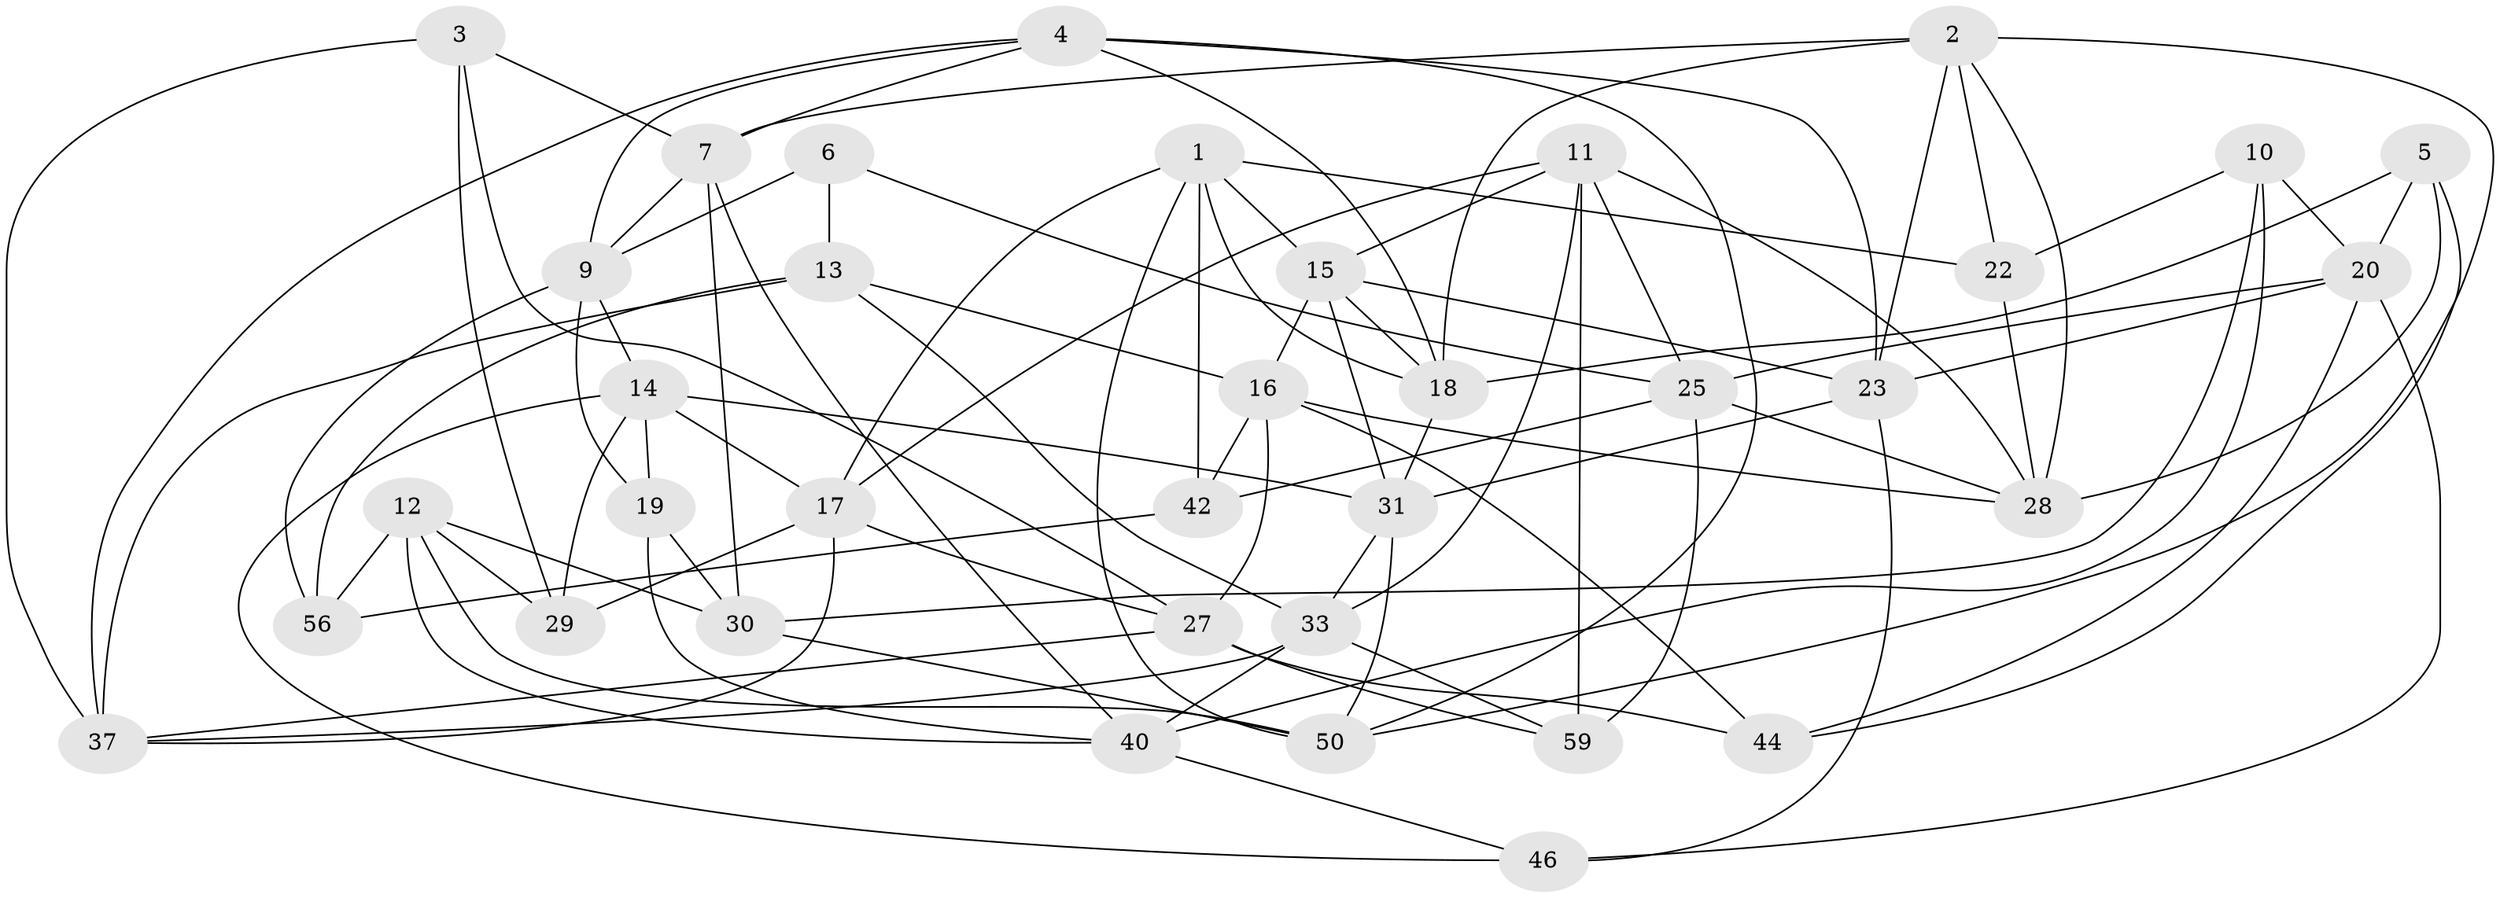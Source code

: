 // Generated by graph-tools (version 1.1) at 2025/24/03/03/25 07:24:26]
// undirected, 36 vertices, 94 edges
graph export_dot {
graph [start="1"]
  node [color=gray90,style=filled];
  1 [super="+53"];
  2 [super="+54"];
  3;
  4 [super="+34"];
  5;
  6;
  7 [super="+8"];
  9 [super="+60"];
  10;
  11 [super="+49"];
  12 [super="+21"];
  13 [super="+41"];
  14 [super="+32"];
  15 [super="+35"];
  16 [super="+48"];
  17 [super="+26"];
  18 [super="+43"];
  19;
  20 [super="+36"];
  22;
  23 [super="+24"];
  25 [super="+45"];
  27 [super="+55"];
  28 [super="+39"];
  29;
  30 [super="+47"];
  31 [super="+58"];
  33 [super="+38"];
  37 [super="+57"];
  40 [super="+52"];
  42;
  44;
  46;
  50 [super="+51"];
  56;
  59;
  1 -- 18;
  1 -- 42;
  1 -- 50;
  1 -- 22;
  1 -- 15;
  1 -- 17;
  2 -- 50;
  2 -- 18;
  2 -- 23;
  2 -- 22;
  2 -- 7;
  2 -- 28;
  3 -- 29;
  3 -- 37;
  3 -- 7;
  3 -- 27;
  4 -- 50;
  4 -- 18;
  4 -- 23;
  4 -- 9;
  4 -- 37;
  4 -- 7;
  5 -- 20;
  5 -- 44;
  5 -- 18;
  5 -- 28;
  6 -- 25;
  6 -- 13 [weight=2];
  6 -- 9;
  7 -- 9;
  7 -- 40;
  7 -- 30;
  9 -- 19;
  9 -- 56;
  9 -- 14;
  10 -- 22;
  10 -- 30;
  10 -- 20;
  10 -- 40;
  11 -- 33;
  11 -- 17;
  11 -- 28;
  11 -- 59;
  11 -- 25;
  11 -- 15;
  12 -- 29;
  12 -- 50;
  12 -- 30 [weight=2];
  12 -- 56;
  12 -- 40;
  13 -- 33;
  13 -- 16;
  13 -- 56;
  13 -- 37;
  14 -- 29;
  14 -- 46;
  14 -- 19;
  14 -- 31;
  14 -- 17;
  15 -- 23;
  15 -- 18;
  15 -- 31;
  15 -- 16;
  16 -- 42;
  16 -- 27;
  16 -- 28;
  16 -- 44;
  17 -- 27;
  17 -- 37;
  17 -- 29;
  18 -- 31;
  19 -- 40;
  19 -- 30;
  20 -- 25;
  20 -- 46;
  20 -- 44;
  20 -- 23;
  22 -- 28;
  23 -- 46;
  23 -- 31;
  25 -- 28;
  25 -- 42;
  25 -- 59;
  27 -- 59;
  27 -- 44;
  27 -- 37;
  30 -- 50;
  31 -- 50;
  31 -- 33;
  33 -- 40;
  33 -- 37;
  33 -- 59;
  40 -- 46;
  42 -- 56;
}
